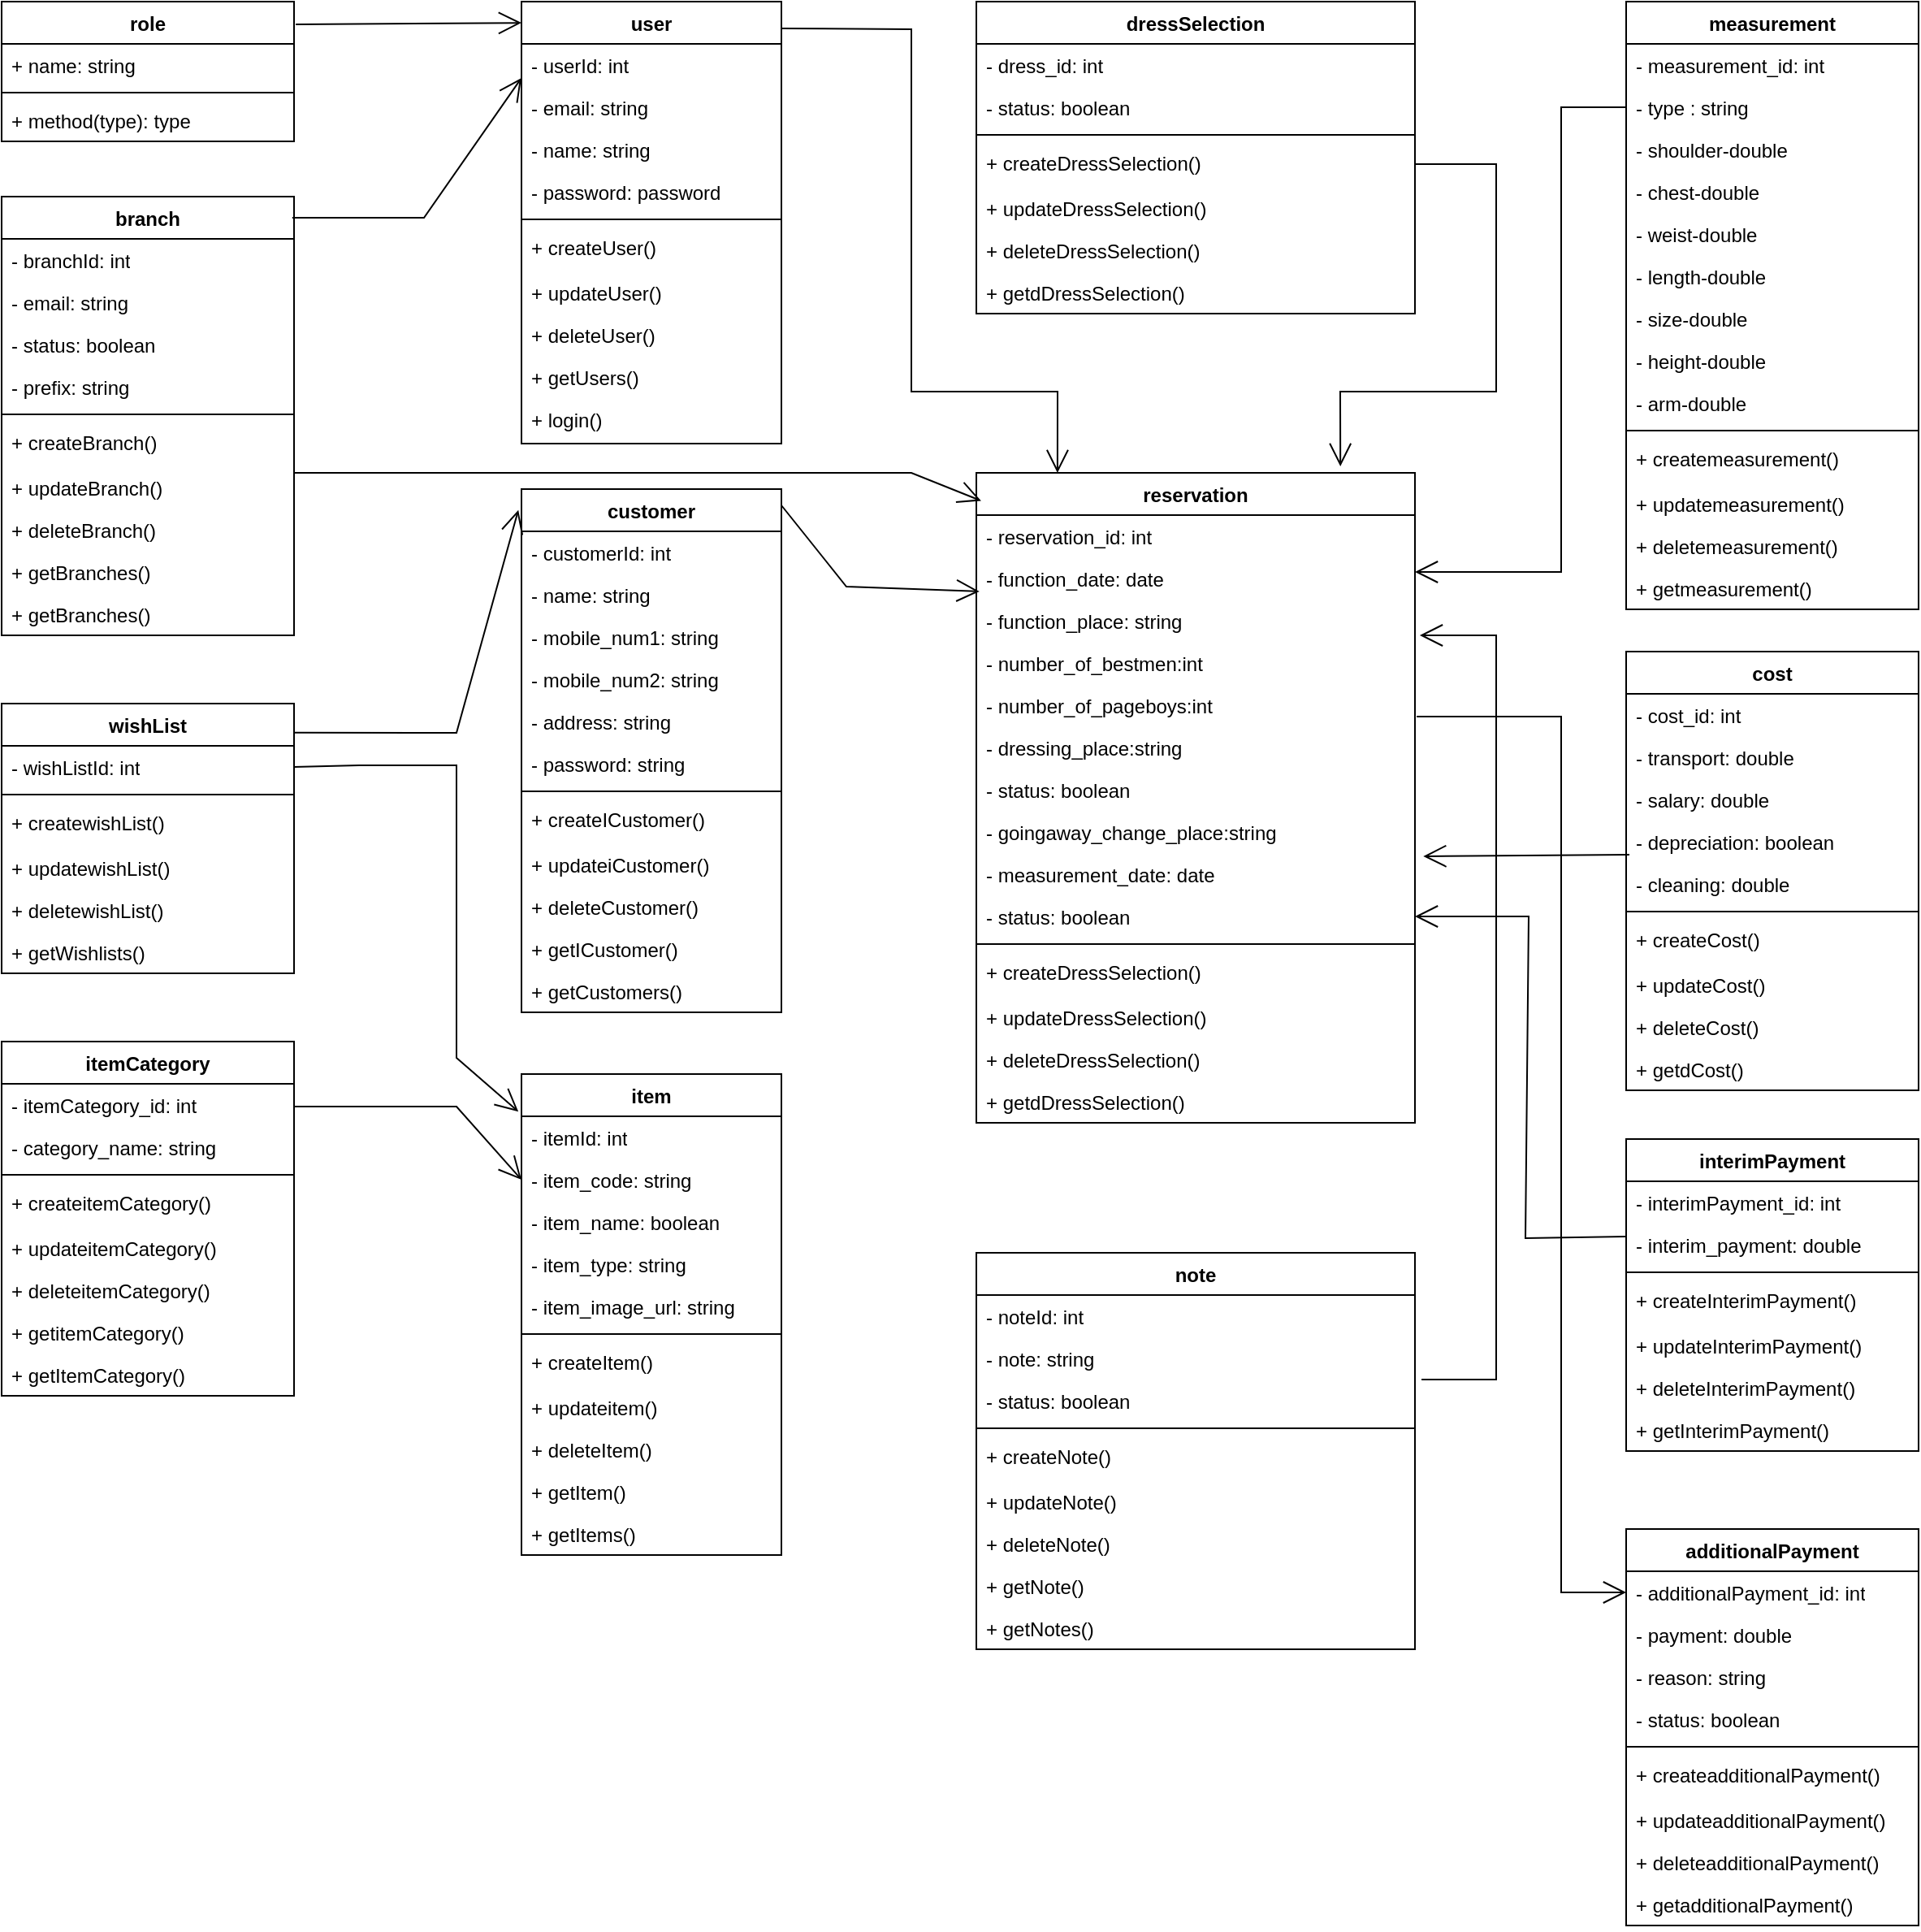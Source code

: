 <mxfile version="21.5.0" type="device">
  <diagram id="C5RBs43oDa-KdzZeNtuy" name="Page-1">
    <mxGraphModel dx="472" dy="820" grid="1" gridSize="10" guides="1" tooltips="1" connect="1" arrows="1" fold="1" page="1" pageScale="1" pageWidth="827" pageHeight="1169" math="0" shadow="0">
      <root>
        <mxCell id="WIyWlLk6GJQsqaUBKTNV-0" />
        <mxCell id="WIyWlLk6GJQsqaUBKTNV-1" parent="WIyWlLk6GJQsqaUBKTNV-0" />
        <mxCell id="QsSNJspytgetrYn3SfOf-1" value="role" style="swimlane;fontStyle=1;align=center;verticalAlign=top;childLayout=stackLayout;horizontal=1;startSize=26;horizontalStack=0;resizeParent=1;resizeParentMax=0;resizeLast=0;collapsible=1;marginBottom=0;whiteSpace=wrap;html=1;" parent="WIyWlLk6GJQsqaUBKTNV-1" vertex="1">
          <mxGeometry x="40" y="80" width="180" height="86" as="geometry" />
        </mxCell>
        <mxCell id="QsSNJspytgetrYn3SfOf-2" value="+ name: string" style="text;strokeColor=none;fillColor=none;align=left;verticalAlign=top;spacingLeft=4;spacingRight=4;overflow=hidden;rotatable=0;points=[[0,0.5],[1,0.5]];portConstraint=eastwest;whiteSpace=wrap;html=1;" parent="QsSNJspytgetrYn3SfOf-1" vertex="1">
          <mxGeometry y="26" width="180" height="26" as="geometry" />
        </mxCell>
        <mxCell id="QsSNJspytgetrYn3SfOf-3" value="" style="line;strokeWidth=1;fillColor=none;align=left;verticalAlign=middle;spacingTop=-1;spacingLeft=3;spacingRight=3;rotatable=0;labelPosition=right;points=[];portConstraint=eastwest;strokeColor=inherit;" parent="QsSNJspytgetrYn3SfOf-1" vertex="1">
          <mxGeometry y="52" width="180" height="8" as="geometry" />
        </mxCell>
        <mxCell id="QsSNJspytgetrYn3SfOf-4" value="+ method(type): type" style="text;strokeColor=none;fillColor=none;align=left;verticalAlign=top;spacingLeft=4;spacingRight=4;overflow=hidden;rotatable=0;points=[[0,0.5],[1,0.5]];portConstraint=eastwest;whiteSpace=wrap;html=1;" parent="QsSNJspytgetrYn3SfOf-1" vertex="1">
          <mxGeometry y="60" width="180" height="26" as="geometry" />
        </mxCell>
        <mxCell id="QsSNJspytgetrYn3SfOf-5" value="user" style="swimlane;fontStyle=1;align=center;verticalAlign=top;childLayout=stackLayout;horizontal=1;startSize=26;horizontalStack=0;resizeParent=1;resizeParentMax=0;resizeLast=0;collapsible=1;marginBottom=0;whiteSpace=wrap;html=1;" parent="WIyWlLk6GJQsqaUBKTNV-1" vertex="1">
          <mxGeometry x="360" y="80" width="160" height="272" as="geometry" />
        </mxCell>
        <mxCell id="QsSNJspytgetrYn3SfOf-9" value="- userId: int" style="text;strokeColor=none;fillColor=none;align=left;verticalAlign=top;spacingLeft=4;spacingRight=4;overflow=hidden;rotatable=0;points=[[0,0.5],[1,0.5]];portConstraint=eastwest;whiteSpace=wrap;html=1;" parent="QsSNJspytgetrYn3SfOf-5" vertex="1">
          <mxGeometry y="26" width="160" height="26" as="geometry" />
        </mxCell>
        <mxCell id="QsSNJspytgetrYn3SfOf-37" value="- email: string" style="text;strokeColor=none;fillColor=none;align=left;verticalAlign=top;spacingLeft=4;spacingRight=4;overflow=hidden;rotatable=0;points=[[0,0.5],[1,0.5]];portConstraint=eastwest;whiteSpace=wrap;html=1;" parent="QsSNJspytgetrYn3SfOf-5" vertex="1">
          <mxGeometry y="52" width="160" height="26" as="geometry" />
        </mxCell>
        <mxCell id="QsSNJspytgetrYn3SfOf-6" value="- name: string" style="text;strokeColor=none;fillColor=none;align=left;verticalAlign=top;spacingLeft=4;spacingRight=4;overflow=hidden;rotatable=0;points=[[0,0.5],[1,0.5]];portConstraint=eastwest;whiteSpace=wrap;html=1;" parent="QsSNJspytgetrYn3SfOf-5" vertex="1">
          <mxGeometry y="78" width="160" height="26" as="geometry" />
        </mxCell>
        <mxCell id="QsSNJspytgetrYn3SfOf-11" value="- password: password" style="text;strokeColor=none;fillColor=none;align=left;verticalAlign=top;spacingLeft=4;spacingRight=4;overflow=hidden;rotatable=0;points=[[0,0.5],[1,0.5]];portConstraint=eastwest;whiteSpace=wrap;html=1;" parent="QsSNJspytgetrYn3SfOf-5" vertex="1">
          <mxGeometry y="104" width="160" height="26" as="geometry" />
        </mxCell>
        <mxCell id="QsSNJspytgetrYn3SfOf-7" value="" style="line;strokeWidth=1;fillColor=none;align=left;verticalAlign=middle;spacingTop=-1;spacingLeft=3;spacingRight=3;rotatable=0;labelPosition=right;points=[];portConstraint=eastwest;strokeColor=inherit;" parent="QsSNJspytgetrYn3SfOf-5" vertex="1">
          <mxGeometry y="130" width="160" height="8" as="geometry" />
        </mxCell>
        <mxCell id="QsSNJspytgetrYn3SfOf-8" value="+ createUser()" style="text;strokeColor=none;fillColor=none;align=left;verticalAlign=top;spacingLeft=4;spacingRight=4;overflow=hidden;rotatable=0;points=[[0,0.5],[1,0.5]];portConstraint=eastwest;whiteSpace=wrap;html=1;" parent="QsSNJspytgetrYn3SfOf-5" vertex="1">
          <mxGeometry y="138" width="160" height="28" as="geometry" />
        </mxCell>
        <mxCell id="QsSNJspytgetrYn3SfOf-14" value="+ updateUser()" style="text;strokeColor=none;fillColor=none;align=left;verticalAlign=top;spacingLeft=4;spacingRight=4;overflow=hidden;rotatable=0;points=[[0,0.5],[1,0.5]];portConstraint=eastwest;whiteSpace=wrap;html=1;" parent="QsSNJspytgetrYn3SfOf-5" vertex="1">
          <mxGeometry y="166" width="160" height="26" as="geometry" />
        </mxCell>
        <mxCell id="QsSNJspytgetrYn3SfOf-13" value="+ deleteUser()" style="text;strokeColor=none;fillColor=none;align=left;verticalAlign=top;spacingLeft=4;spacingRight=4;overflow=hidden;rotatable=0;points=[[0,0.5],[1,0.5]];portConstraint=eastwest;whiteSpace=wrap;html=1;" parent="QsSNJspytgetrYn3SfOf-5" vertex="1">
          <mxGeometry y="192" width="160" height="26" as="geometry" />
        </mxCell>
        <mxCell id="QsSNJspytgetrYn3SfOf-25" value="+ getUsers()" style="text;strokeColor=none;fillColor=none;align=left;verticalAlign=top;spacingLeft=4;spacingRight=4;overflow=hidden;rotatable=0;points=[[0,0.5],[1,0.5]];portConstraint=eastwest;whiteSpace=wrap;html=1;" parent="QsSNJspytgetrYn3SfOf-5" vertex="1">
          <mxGeometry y="218" width="160" height="26" as="geometry" />
        </mxCell>
        <mxCell id="QsSNJspytgetrYn3SfOf-15" value="+ login()" style="text;strokeColor=none;fillColor=none;align=left;verticalAlign=top;spacingLeft=4;spacingRight=4;overflow=hidden;rotatable=0;points=[[0,0.5],[1,0.5]];portConstraint=eastwest;whiteSpace=wrap;html=1;" parent="QsSNJspytgetrYn3SfOf-5" vertex="1">
          <mxGeometry y="244" width="160" height="28" as="geometry" />
        </mxCell>
        <mxCell id="QsSNJspytgetrYn3SfOf-16" value="branch" style="swimlane;fontStyle=1;align=center;verticalAlign=top;childLayout=stackLayout;horizontal=1;startSize=26;horizontalStack=0;resizeParent=1;resizeParentMax=0;resizeLast=0;collapsible=1;marginBottom=0;whiteSpace=wrap;html=1;" parent="WIyWlLk6GJQsqaUBKTNV-1" vertex="1">
          <mxGeometry x="40" y="200" width="180" height="270" as="geometry" />
        </mxCell>
        <mxCell id="QsSNJspytgetrYn3SfOf-17" value="- branchId: int" style="text;strokeColor=none;fillColor=none;align=left;verticalAlign=top;spacingLeft=4;spacingRight=4;overflow=hidden;rotatable=0;points=[[0,0.5],[1,0.5]];portConstraint=eastwest;whiteSpace=wrap;html=1;" parent="QsSNJspytgetrYn3SfOf-16" vertex="1">
          <mxGeometry y="26" width="180" height="26" as="geometry" />
        </mxCell>
        <mxCell id="QsSNJspytgetrYn3SfOf-38" value="- email: string" style="text;strokeColor=none;fillColor=none;align=left;verticalAlign=top;spacingLeft=4;spacingRight=4;overflow=hidden;rotatable=0;points=[[0,0.5],[1,0.5]];portConstraint=eastwest;whiteSpace=wrap;html=1;" parent="QsSNJspytgetrYn3SfOf-16" vertex="1">
          <mxGeometry y="52" width="180" height="26" as="geometry" />
        </mxCell>
        <mxCell id="QsSNJspytgetrYn3SfOf-18" value="- status: boolean" style="text;strokeColor=none;fillColor=none;align=left;verticalAlign=top;spacingLeft=4;spacingRight=4;overflow=hidden;rotatable=0;points=[[0,0.5],[1,0.5]];portConstraint=eastwest;whiteSpace=wrap;html=1;" parent="QsSNJspytgetrYn3SfOf-16" vertex="1">
          <mxGeometry y="78" width="180" height="26" as="geometry" />
        </mxCell>
        <mxCell id="QsSNJspytgetrYn3SfOf-19" value="- prefix: string" style="text;strokeColor=none;fillColor=none;align=left;verticalAlign=top;spacingLeft=4;spacingRight=4;overflow=hidden;rotatable=0;points=[[0,0.5],[1,0.5]];portConstraint=eastwest;whiteSpace=wrap;html=1;" parent="QsSNJspytgetrYn3SfOf-16" vertex="1">
          <mxGeometry y="104" width="180" height="26" as="geometry" />
        </mxCell>
        <mxCell id="QsSNJspytgetrYn3SfOf-20" value="" style="line;strokeWidth=1;fillColor=none;align=left;verticalAlign=middle;spacingTop=-1;spacingLeft=3;spacingRight=3;rotatable=0;labelPosition=right;points=[];portConstraint=eastwest;strokeColor=inherit;" parent="QsSNJspytgetrYn3SfOf-16" vertex="1">
          <mxGeometry y="130" width="180" height="8" as="geometry" />
        </mxCell>
        <mxCell id="QsSNJspytgetrYn3SfOf-21" value="+ createBranch()" style="text;strokeColor=none;fillColor=none;align=left;verticalAlign=top;spacingLeft=4;spacingRight=4;overflow=hidden;rotatable=0;points=[[0,0.5],[1,0.5]];portConstraint=eastwest;whiteSpace=wrap;html=1;" parent="QsSNJspytgetrYn3SfOf-16" vertex="1">
          <mxGeometry y="138" width="180" height="28" as="geometry" />
        </mxCell>
        <mxCell id="QsSNJspytgetrYn3SfOf-22" value="+ updateBranch()" style="text;strokeColor=none;fillColor=none;align=left;verticalAlign=top;spacingLeft=4;spacingRight=4;overflow=hidden;rotatable=0;points=[[0,0.5],[1,0.5]];portConstraint=eastwest;whiteSpace=wrap;html=1;" parent="QsSNJspytgetrYn3SfOf-16" vertex="1">
          <mxGeometry y="166" width="180" height="26" as="geometry" />
        </mxCell>
        <mxCell id="QsSNJspytgetrYn3SfOf-23" value="+ deleteBranch()" style="text;strokeColor=none;fillColor=none;align=left;verticalAlign=top;spacingLeft=4;spacingRight=4;overflow=hidden;rotatable=0;points=[[0,0.5],[1,0.5]];portConstraint=eastwest;whiteSpace=wrap;html=1;" parent="QsSNJspytgetrYn3SfOf-16" vertex="1">
          <mxGeometry y="192" width="180" height="26" as="geometry" />
        </mxCell>
        <mxCell id="QsSNJspytgetrYn3SfOf-26" value="+ getBranches()" style="text;strokeColor=none;fillColor=none;align=left;verticalAlign=top;spacingLeft=4;spacingRight=4;overflow=hidden;rotatable=0;points=[[0,0.5],[1,0.5]];portConstraint=eastwest;whiteSpace=wrap;html=1;" parent="QsSNJspytgetrYn3SfOf-16" vertex="1">
          <mxGeometry y="218" width="180" height="26" as="geometry" />
        </mxCell>
        <mxCell id="QsSNJspytgetrYn3SfOf-24" value="+ getBranches()" style="text;strokeColor=none;fillColor=none;align=left;verticalAlign=top;spacingLeft=4;spacingRight=4;overflow=hidden;rotatable=0;points=[[0,0.5],[1,0.5]];portConstraint=eastwest;whiteSpace=wrap;html=1;" parent="QsSNJspytgetrYn3SfOf-16" vertex="1">
          <mxGeometry y="244" width="180" height="26" as="geometry" />
        </mxCell>
        <mxCell id="QsSNJspytgetrYn3SfOf-27" value="wishList" style="swimlane;fontStyle=1;align=center;verticalAlign=top;childLayout=stackLayout;horizontal=1;startSize=26;horizontalStack=0;resizeParent=1;resizeParentMax=0;resizeLast=0;collapsible=1;marginBottom=0;whiteSpace=wrap;html=1;" parent="WIyWlLk6GJQsqaUBKTNV-1" vertex="1">
          <mxGeometry x="40" y="512" width="180" height="166" as="geometry" />
        </mxCell>
        <mxCell id="QsSNJspytgetrYn3SfOf-28" value="- wishListId: int" style="text;strokeColor=none;fillColor=none;align=left;verticalAlign=top;spacingLeft=4;spacingRight=4;overflow=hidden;rotatable=0;points=[[0,0.5],[1,0.5]];portConstraint=eastwest;whiteSpace=wrap;html=1;" parent="QsSNJspytgetrYn3SfOf-27" vertex="1">
          <mxGeometry y="26" width="180" height="26" as="geometry" />
        </mxCell>
        <mxCell id="QsSNJspytgetrYn3SfOf-31" value="" style="line;strokeWidth=1;fillColor=none;align=left;verticalAlign=middle;spacingTop=-1;spacingLeft=3;spacingRight=3;rotatable=0;labelPosition=right;points=[];portConstraint=eastwest;strokeColor=inherit;" parent="QsSNJspytgetrYn3SfOf-27" vertex="1">
          <mxGeometry y="52" width="180" height="8" as="geometry" />
        </mxCell>
        <mxCell id="QsSNJspytgetrYn3SfOf-32" value="+ createwishList()" style="text;strokeColor=none;fillColor=none;align=left;verticalAlign=top;spacingLeft=4;spacingRight=4;overflow=hidden;rotatable=0;points=[[0,0.5],[1,0.5]];portConstraint=eastwest;whiteSpace=wrap;html=1;" parent="QsSNJspytgetrYn3SfOf-27" vertex="1">
          <mxGeometry y="60" width="180" height="28" as="geometry" />
        </mxCell>
        <mxCell id="QsSNJspytgetrYn3SfOf-33" value="+ updatewishList()" style="text;strokeColor=none;fillColor=none;align=left;verticalAlign=top;spacingLeft=4;spacingRight=4;overflow=hidden;rotatable=0;points=[[0,0.5],[1,0.5]];portConstraint=eastwest;whiteSpace=wrap;html=1;" parent="QsSNJspytgetrYn3SfOf-27" vertex="1">
          <mxGeometry y="88" width="180" height="26" as="geometry" />
        </mxCell>
        <mxCell id="QsSNJspytgetrYn3SfOf-34" value="+ deletewishList()" style="text;strokeColor=none;fillColor=none;align=left;verticalAlign=top;spacingLeft=4;spacingRight=4;overflow=hidden;rotatable=0;points=[[0,0.5],[1,0.5]];portConstraint=eastwest;whiteSpace=wrap;html=1;" parent="QsSNJspytgetrYn3SfOf-27" vertex="1">
          <mxGeometry y="114" width="180" height="26" as="geometry" />
        </mxCell>
        <mxCell id="QsSNJspytgetrYn3SfOf-35" value="+ getWishlists()" style="text;strokeColor=none;fillColor=none;align=left;verticalAlign=top;spacingLeft=4;spacingRight=4;overflow=hidden;rotatable=0;points=[[0,0.5],[1,0.5]];portConstraint=eastwest;whiteSpace=wrap;html=1;" parent="QsSNJspytgetrYn3SfOf-27" vertex="1">
          <mxGeometry y="140" width="180" height="26" as="geometry" />
        </mxCell>
        <mxCell id="QsSNJspytgetrYn3SfOf-41" value="item" style="swimlane;fontStyle=1;align=center;verticalAlign=top;childLayout=stackLayout;horizontal=1;startSize=26;horizontalStack=0;resizeParent=1;resizeParentMax=0;resizeLast=0;collapsible=1;marginBottom=0;whiteSpace=wrap;html=1;" parent="WIyWlLk6GJQsqaUBKTNV-1" vertex="1">
          <mxGeometry x="360" y="740" width="160" height="296" as="geometry" />
        </mxCell>
        <mxCell id="QsSNJspytgetrYn3SfOf-42" value="- itemId: int" style="text;strokeColor=none;fillColor=none;align=left;verticalAlign=top;spacingLeft=4;spacingRight=4;overflow=hidden;rotatable=0;points=[[0,0.5],[1,0.5]];portConstraint=eastwest;whiteSpace=wrap;html=1;" parent="QsSNJspytgetrYn3SfOf-41" vertex="1">
          <mxGeometry y="26" width="160" height="26" as="geometry" />
        </mxCell>
        <mxCell id="QsSNJspytgetrYn3SfOf-43" value="- item_code: string" style="text;strokeColor=none;fillColor=none;align=left;verticalAlign=top;spacingLeft=4;spacingRight=4;overflow=hidden;rotatable=0;points=[[0,0.5],[1,0.5]];portConstraint=eastwest;whiteSpace=wrap;html=1;" parent="QsSNJspytgetrYn3SfOf-41" vertex="1">
          <mxGeometry y="52" width="160" height="26" as="geometry" />
        </mxCell>
        <mxCell id="QsSNJspytgetrYn3SfOf-44" value="- item_name: boolean" style="text;strokeColor=none;fillColor=none;align=left;verticalAlign=top;spacingLeft=4;spacingRight=4;overflow=hidden;rotatable=0;points=[[0,0.5],[1,0.5]];portConstraint=eastwest;whiteSpace=wrap;html=1;" parent="QsSNJspytgetrYn3SfOf-41" vertex="1">
          <mxGeometry y="78" width="160" height="26" as="geometry" />
        </mxCell>
        <mxCell id="QsSNJspytgetrYn3SfOf-45" value="- item_type: string" style="text;strokeColor=none;fillColor=none;align=left;verticalAlign=top;spacingLeft=4;spacingRight=4;overflow=hidden;rotatable=0;points=[[0,0.5],[1,0.5]];portConstraint=eastwest;whiteSpace=wrap;html=1;" parent="QsSNJspytgetrYn3SfOf-41" vertex="1">
          <mxGeometry y="104" width="160" height="26" as="geometry" />
        </mxCell>
        <mxCell id="QsSNJspytgetrYn3SfOf-52" value="- item_image_url: string" style="text;strokeColor=none;fillColor=none;align=left;verticalAlign=top;spacingLeft=4;spacingRight=4;overflow=hidden;rotatable=0;points=[[0,0.5],[1,0.5]];portConstraint=eastwest;whiteSpace=wrap;html=1;" parent="QsSNJspytgetrYn3SfOf-41" vertex="1">
          <mxGeometry y="130" width="160" height="26" as="geometry" />
        </mxCell>
        <mxCell id="QsSNJspytgetrYn3SfOf-46" value="" style="line;strokeWidth=1;fillColor=none;align=left;verticalAlign=middle;spacingTop=-1;spacingLeft=3;spacingRight=3;rotatable=0;labelPosition=right;points=[];portConstraint=eastwest;strokeColor=inherit;" parent="QsSNJspytgetrYn3SfOf-41" vertex="1">
          <mxGeometry y="156" width="160" height="8" as="geometry" />
        </mxCell>
        <mxCell id="QsSNJspytgetrYn3SfOf-47" value="+ createItem()" style="text;strokeColor=none;fillColor=none;align=left;verticalAlign=top;spacingLeft=4;spacingRight=4;overflow=hidden;rotatable=0;points=[[0,0.5],[1,0.5]];portConstraint=eastwest;whiteSpace=wrap;html=1;" parent="QsSNJspytgetrYn3SfOf-41" vertex="1">
          <mxGeometry y="164" width="160" height="28" as="geometry" />
        </mxCell>
        <mxCell id="QsSNJspytgetrYn3SfOf-48" value="+ updateitem()" style="text;strokeColor=none;fillColor=none;align=left;verticalAlign=top;spacingLeft=4;spacingRight=4;overflow=hidden;rotatable=0;points=[[0,0.5],[1,0.5]];portConstraint=eastwest;whiteSpace=wrap;html=1;" parent="QsSNJspytgetrYn3SfOf-41" vertex="1">
          <mxGeometry y="192" width="160" height="26" as="geometry" />
        </mxCell>
        <mxCell id="QsSNJspytgetrYn3SfOf-49" value="+ deleteItem()" style="text;strokeColor=none;fillColor=none;align=left;verticalAlign=top;spacingLeft=4;spacingRight=4;overflow=hidden;rotatable=0;points=[[0,0.5],[1,0.5]];portConstraint=eastwest;whiteSpace=wrap;html=1;" parent="QsSNJspytgetrYn3SfOf-41" vertex="1">
          <mxGeometry y="218" width="160" height="26" as="geometry" />
        </mxCell>
        <mxCell id="QsSNJspytgetrYn3SfOf-50" value="+ getItem()" style="text;strokeColor=none;fillColor=none;align=left;verticalAlign=top;spacingLeft=4;spacingRight=4;overflow=hidden;rotatable=0;points=[[0,0.5],[1,0.5]];portConstraint=eastwest;whiteSpace=wrap;html=1;" parent="QsSNJspytgetrYn3SfOf-41" vertex="1">
          <mxGeometry y="244" width="160" height="26" as="geometry" />
        </mxCell>
        <mxCell id="QsSNJspytgetrYn3SfOf-51" value="+ getItems()" style="text;strokeColor=none;fillColor=none;align=left;verticalAlign=top;spacingLeft=4;spacingRight=4;overflow=hidden;rotatable=0;points=[[0,0.5],[1,0.5]];portConstraint=eastwest;whiteSpace=wrap;html=1;" parent="QsSNJspytgetrYn3SfOf-41" vertex="1">
          <mxGeometry y="270" width="160" height="26" as="geometry" />
        </mxCell>
        <mxCell id="QsSNJspytgetrYn3SfOf-53" value="customer" style="swimlane;fontStyle=1;align=center;verticalAlign=top;childLayout=stackLayout;horizontal=1;startSize=26;horizontalStack=0;resizeParent=1;resizeParentMax=0;resizeLast=0;collapsible=1;marginBottom=0;whiteSpace=wrap;html=1;" parent="WIyWlLk6GJQsqaUBKTNV-1" vertex="1">
          <mxGeometry x="360" y="380" width="160" height="322" as="geometry" />
        </mxCell>
        <mxCell id="QsSNJspytgetrYn3SfOf-54" value="- customerId: int" style="text;strokeColor=none;fillColor=none;align=left;verticalAlign=top;spacingLeft=4;spacingRight=4;overflow=hidden;rotatable=0;points=[[0,0.5],[1,0.5]];portConstraint=eastwest;whiteSpace=wrap;html=1;" parent="QsSNJspytgetrYn3SfOf-53" vertex="1">
          <mxGeometry y="26" width="160" height="26" as="geometry" />
        </mxCell>
        <mxCell id="QsSNJspytgetrYn3SfOf-55" value="- name: string" style="text;strokeColor=none;fillColor=none;align=left;verticalAlign=top;spacingLeft=4;spacingRight=4;overflow=hidden;rotatable=0;points=[[0,0.5],[1,0.5]];portConstraint=eastwest;whiteSpace=wrap;html=1;" parent="QsSNJspytgetrYn3SfOf-53" vertex="1">
          <mxGeometry y="52" width="160" height="26" as="geometry" />
        </mxCell>
        <mxCell id="QsSNJspytgetrYn3SfOf-56" value="- mobile_num1: string" style="text;strokeColor=none;fillColor=none;align=left;verticalAlign=top;spacingLeft=4;spacingRight=4;overflow=hidden;rotatable=0;points=[[0,0.5],[1,0.5]];portConstraint=eastwest;whiteSpace=wrap;html=1;" parent="QsSNJspytgetrYn3SfOf-53" vertex="1">
          <mxGeometry y="78" width="160" height="26" as="geometry" />
        </mxCell>
        <mxCell id="QsSNJspytgetrYn3SfOf-57" value="- mobile_num2: string" style="text;strokeColor=none;fillColor=none;align=left;verticalAlign=top;spacingLeft=4;spacingRight=4;overflow=hidden;rotatable=0;points=[[0,0.5],[1,0.5]];portConstraint=eastwest;whiteSpace=wrap;html=1;" parent="QsSNJspytgetrYn3SfOf-53" vertex="1">
          <mxGeometry y="104" width="160" height="26" as="geometry" />
        </mxCell>
        <mxCell id="QsSNJspytgetrYn3SfOf-58" value="- address: string" style="text;strokeColor=none;fillColor=none;align=left;verticalAlign=top;spacingLeft=4;spacingRight=4;overflow=hidden;rotatable=0;points=[[0,0.5],[1,0.5]];portConstraint=eastwest;whiteSpace=wrap;html=1;" parent="QsSNJspytgetrYn3SfOf-53" vertex="1">
          <mxGeometry y="130" width="160" height="26" as="geometry" />
        </mxCell>
        <mxCell id="QsSNJspytgetrYn3SfOf-65" value="- password: string" style="text;strokeColor=none;fillColor=none;align=left;verticalAlign=top;spacingLeft=4;spacingRight=4;overflow=hidden;rotatable=0;points=[[0,0.5],[1,0.5]];portConstraint=eastwest;whiteSpace=wrap;html=1;" parent="QsSNJspytgetrYn3SfOf-53" vertex="1">
          <mxGeometry y="156" width="160" height="26" as="geometry" />
        </mxCell>
        <mxCell id="QsSNJspytgetrYn3SfOf-59" value="" style="line;strokeWidth=1;fillColor=none;align=left;verticalAlign=middle;spacingTop=-1;spacingLeft=3;spacingRight=3;rotatable=0;labelPosition=right;points=[];portConstraint=eastwest;strokeColor=inherit;" parent="QsSNJspytgetrYn3SfOf-53" vertex="1">
          <mxGeometry y="182" width="160" height="8" as="geometry" />
        </mxCell>
        <mxCell id="QsSNJspytgetrYn3SfOf-60" value="+ createICustomer()" style="text;strokeColor=none;fillColor=none;align=left;verticalAlign=top;spacingLeft=4;spacingRight=4;overflow=hidden;rotatable=0;points=[[0,0.5],[1,0.5]];portConstraint=eastwest;whiteSpace=wrap;html=1;" parent="QsSNJspytgetrYn3SfOf-53" vertex="1">
          <mxGeometry y="190" width="160" height="28" as="geometry" />
        </mxCell>
        <mxCell id="QsSNJspytgetrYn3SfOf-61" value="+ updateiCustomer()" style="text;strokeColor=none;fillColor=none;align=left;verticalAlign=top;spacingLeft=4;spacingRight=4;overflow=hidden;rotatable=0;points=[[0,0.5],[1,0.5]];portConstraint=eastwest;whiteSpace=wrap;html=1;" parent="QsSNJspytgetrYn3SfOf-53" vertex="1">
          <mxGeometry y="218" width="160" height="26" as="geometry" />
        </mxCell>
        <mxCell id="QsSNJspytgetrYn3SfOf-62" value="+ deleteCustomer()" style="text;strokeColor=none;fillColor=none;align=left;verticalAlign=top;spacingLeft=4;spacingRight=4;overflow=hidden;rotatable=0;points=[[0,0.5],[1,0.5]];portConstraint=eastwest;whiteSpace=wrap;html=1;" parent="QsSNJspytgetrYn3SfOf-53" vertex="1">
          <mxGeometry y="244" width="160" height="26" as="geometry" />
        </mxCell>
        <mxCell id="QsSNJspytgetrYn3SfOf-63" value="+ getICustomer()" style="text;strokeColor=none;fillColor=none;align=left;verticalAlign=top;spacingLeft=4;spacingRight=4;overflow=hidden;rotatable=0;points=[[0,0.5],[1,0.5]];portConstraint=eastwest;whiteSpace=wrap;html=1;" parent="QsSNJspytgetrYn3SfOf-53" vertex="1">
          <mxGeometry y="270" width="160" height="26" as="geometry" />
        </mxCell>
        <mxCell id="QsSNJspytgetrYn3SfOf-64" value="+ getCustomers()" style="text;strokeColor=none;fillColor=none;align=left;verticalAlign=top;spacingLeft=4;spacingRight=4;overflow=hidden;rotatable=0;points=[[0,0.5],[1,0.5]];portConstraint=eastwest;whiteSpace=wrap;html=1;" parent="QsSNJspytgetrYn3SfOf-53" vertex="1">
          <mxGeometry y="296" width="160" height="26" as="geometry" />
        </mxCell>
        <mxCell id="QsSNJspytgetrYn3SfOf-66" value="note" style="swimlane;fontStyle=1;align=center;verticalAlign=top;childLayout=stackLayout;horizontal=1;startSize=26;horizontalStack=0;resizeParent=1;resizeParentMax=0;resizeLast=0;collapsible=1;marginBottom=0;whiteSpace=wrap;html=1;" parent="WIyWlLk6GJQsqaUBKTNV-1" vertex="1">
          <mxGeometry x="640" y="850" width="270" height="244" as="geometry" />
        </mxCell>
        <mxCell id="QsSNJspytgetrYn3SfOf-67" value="- noteId: int" style="text;strokeColor=none;fillColor=none;align=left;verticalAlign=top;spacingLeft=4;spacingRight=4;overflow=hidden;rotatable=0;points=[[0,0.5],[1,0.5]];portConstraint=eastwest;whiteSpace=wrap;html=1;" parent="QsSNJspytgetrYn3SfOf-66" vertex="1">
          <mxGeometry y="26" width="270" height="26" as="geometry" />
        </mxCell>
        <mxCell id="QsSNJspytgetrYn3SfOf-68" value="- note: string" style="text;strokeColor=none;fillColor=none;align=left;verticalAlign=top;spacingLeft=4;spacingRight=4;overflow=hidden;rotatable=0;points=[[0,0.5],[1,0.5]];portConstraint=eastwest;whiteSpace=wrap;html=1;" parent="QsSNJspytgetrYn3SfOf-66" vertex="1">
          <mxGeometry y="52" width="270" height="26" as="geometry" />
        </mxCell>
        <mxCell id="QsSNJspytgetrYn3SfOf-69" value="- status: boolean" style="text;strokeColor=none;fillColor=none;align=left;verticalAlign=top;spacingLeft=4;spacingRight=4;overflow=hidden;rotatable=0;points=[[0,0.5],[1,0.5]];portConstraint=eastwest;whiteSpace=wrap;html=1;" parent="QsSNJspytgetrYn3SfOf-66" vertex="1">
          <mxGeometry y="78" width="270" height="26" as="geometry" />
        </mxCell>
        <mxCell id="QsSNJspytgetrYn3SfOf-72" value="" style="line;strokeWidth=1;fillColor=none;align=left;verticalAlign=middle;spacingTop=-1;spacingLeft=3;spacingRight=3;rotatable=0;labelPosition=right;points=[];portConstraint=eastwest;strokeColor=inherit;" parent="QsSNJspytgetrYn3SfOf-66" vertex="1">
          <mxGeometry y="104" width="270" height="8" as="geometry" />
        </mxCell>
        <mxCell id="QsSNJspytgetrYn3SfOf-73" value="+ createNote()" style="text;strokeColor=none;fillColor=none;align=left;verticalAlign=top;spacingLeft=4;spacingRight=4;overflow=hidden;rotatable=0;points=[[0,0.5],[1,0.5]];portConstraint=eastwest;whiteSpace=wrap;html=1;" parent="QsSNJspytgetrYn3SfOf-66" vertex="1">
          <mxGeometry y="112" width="270" height="28" as="geometry" />
        </mxCell>
        <mxCell id="QsSNJspytgetrYn3SfOf-74" value="+ updateNote()" style="text;strokeColor=none;fillColor=none;align=left;verticalAlign=top;spacingLeft=4;spacingRight=4;overflow=hidden;rotatable=0;points=[[0,0.5],[1,0.5]];portConstraint=eastwest;whiteSpace=wrap;html=1;" parent="QsSNJspytgetrYn3SfOf-66" vertex="1">
          <mxGeometry y="140" width="270" height="26" as="geometry" />
        </mxCell>
        <mxCell id="QsSNJspytgetrYn3SfOf-75" value="+ deleteNote()" style="text;strokeColor=none;fillColor=none;align=left;verticalAlign=top;spacingLeft=4;spacingRight=4;overflow=hidden;rotatable=0;points=[[0,0.5],[1,0.5]];portConstraint=eastwest;whiteSpace=wrap;html=1;" parent="QsSNJspytgetrYn3SfOf-66" vertex="1">
          <mxGeometry y="166" width="270" height="26" as="geometry" />
        </mxCell>
        <mxCell id="QsSNJspytgetrYn3SfOf-76" value="+ getNote()" style="text;strokeColor=none;fillColor=none;align=left;verticalAlign=top;spacingLeft=4;spacingRight=4;overflow=hidden;rotatable=0;points=[[0,0.5],[1,0.5]];portConstraint=eastwest;whiteSpace=wrap;html=1;" parent="QsSNJspytgetrYn3SfOf-66" vertex="1">
          <mxGeometry y="192" width="270" height="26" as="geometry" />
        </mxCell>
        <mxCell id="QsSNJspytgetrYn3SfOf-77" value="+ getNotes()" style="text;strokeColor=none;fillColor=none;align=left;verticalAlign=top;spacingLeft=4;spacingRight=4;overflow=hidden;rotatable=0;points=[[0,0.5],[1,0.5]];portConstraint=eastwest;whiteSpace=wrap;html=1;" parent="QsSNJspytgetrYn3SfOf-66" vertex="1">
          <mxGeometry y="218" width="270" height="26" as="geometry" />
        </mxCell>
        <mxCell id="QsSNJspytgetrYn3SfOf-78" value="dressSelection" style="swimlane;fontStyle=1;align=center;verticalAlign=top;childLayout=stackLayout;horizontal=1;startSize=26;horizontalStack=0;resizeParent=1;resizeParentMax=0;resizeLast=0;collapsible=1;marginBottom=0;whiteSpace=wrap;html=1;" parent="WIyWlLk6GJQsqaUBKTNV-1" vertex="1">
          <mxGeometry x="640" y="80" width="270" height="192" as="geometry" />
        </mxCell>
        <mxCell id="QsSNJspytgetrYn3SfOf-79" value="- dress_id: int" style="text;strokeColor=none;fillColor=none;align=left;verticalAlign=top;spacingLeft=4;spacingRight=4;overflow=hidden;rotatable=0;points=[[0,0.5],[1,0.5]];portConstraint=eastwest;whiteSpace=wrap;html=1;" parent="QsSNJspytgetrYn3SfOf-78" vertex="1">
          <mxGeometry y="26" width="270" height="26" as="geometry" />
        </mxCell>
        <mxCell id="QsSNJspytgetrYn3SfOf-80" value="- status: boolean" style="text;strokeColor=none;fillColor=none;align=left;verticalAlign=top;spacingLeft=4;spacingRight=4;overflow=hidden;rotatable=0;points=[[0,0.5],[1,0.5]];portConstraint=eastwest;whiteSpace=wrap;html=1;" parent="QsSNJspytgetrYn3SfOf-78" vertex="1">
          <mxGeometry y="52" width="270" height="26" as="geometry" />
        </mxCell>
        <mxCell id="QsSNJspytgetrYn3SfOf-83" value="" style="line;strokeWidth=1;fillColor=none;align=left;verticalAlign=middle;spacingTop=-1;spacingLeft=3;spacingRight=3;rotatable=0;labelPosition=right;points=[];portConstraint=eastwest;strokeColor=inherit;" parent="QsSNJspytgetrYn3SfOf-78" vertex="1">
          <mxGeometry y="78" width="270" height="8" as="geometry" />
        </mxCell>
        <mxCell id="QsSNJspytgetrYn3SfOf-84" value="+ createDressSelection()" style="text;strokeColor=none;fillColor=none;align=left;verticalAlign=top;spacingLeft=4;spacingRight=4;overflow=hidden;rotatable=0;points=[[0,0.5],[1,0.5]];portConstraint=eastwest;whiteSpace=wrap;html=1;" parent="QsSNJspytgetrYn3SfOf-78" vertex="1">
          <mxGeometry y="86" width="270" height="28" as="geometry" />
        </mxCell>
        <mxCell id="QsSNJspytgetrYn3SfOf-85" value="+ updateDressSelection()" style="text;strokeColor=none;fillColor=none;align=left;verticalAlign=top;spacingLeft=4;spacingRight=4;overflow=hidden;rotatable=0;points=[[0,0.5],[1,0.5]];portConstraint=eastwest;whiteSpace=wrap;html=1;" parent="QsSNJspytgetrYn3SfOf-78" vertex="1">
          <mxGeometry y="114" width="270" height="26" as="geometry" />
        </mxCell>
        <mxCell id="QsSNJspytgetrYn3SfOf-86" value="+ deleteDressSelection()" style="text;strokeColor=none;fillColor=none;align=left;verticalAlign=top;spacingLeft=4;spacingRight=4;overflow=hidden;rotatable=0;points=[[0,0.5],[1,0.5]];portConstraint=eastwest;whiteSpace=wrap;html=1;" parent="QsSNJspytgetrYn3SfOf-78" vertex="1">
          <mxGeometry y="140" width="270" height="26" as="geometry" />
        </mxCell>
        <mxCell id="QsSNJspytgetrYn3SfOf-87" value="+ getdDressSelection()" style="text;strokeColor=none;fillColor=none;align=left;verticalAlign=top;spacingLeft=4;spacingRight=4;overflow=hidden;rotatable=0;points=[[0,0.5],[1,0.5]];portConstraint=eastwest;whiteSpace=wrap;html=1;" parent="QsSNJspytgetrYn3SfOf-78" vertex="1">
          <mxGeometry y="166" width="270" height="26" as="geometry" />
        </mxCell>
        <mxCell id="QsSNJspytgetrYn3SfOf-89" value="reservation" style="swimlane;fontStyle=1;align=center;verticalAlign=top;childLayout=stackLayout;horizontal=1;startSize=26;horizontalStack=0;resizeParent=1;resizeParentMax=0;resizeLast=0;collapsible=1;marginBottom=0;whiteSpace=wrap;html=1;" parent="WIyWlLk6GJQsqaUBKTNV-1" vertex="1">
          <mxGeometry x="640" y="370" width="270" height="400" as="geometry" />
        </mxCell>
        <mxCell id="QsSNJspytgetrYn3SfOf-90" value="- reservation_id: int" style="text;strokeColor=none;fillColor=none;align=left;verticalAlign=top;spacingLeft=4;spacingRight=4;overflow=hidden;rotatable=0;points=[[0,0.5],[1,0.5]];portConstraint=eastwest;whiteSpace=wrap;html=1;" parent="QsSNJspytgetrYn3SfOf-89" vertex="1">
          <mxGeometry y="26" width="270" height="26" as="geometry" />
        </mxCell>
        <mxCell id="QsSNJspytgetrYn3SfOf-91" value="- function_date: date" style="text;strokeColor=none;fillColor=none;align=left;verticalAlign=top;spacingLeft=4;spacingRight=4;overflow=hidden;rotatable=0;points=[[0,0.5],[1,0.5]];portConstraint=eastwest;whiteSpace=wrap;html=1;" parent="QsSNJspytgetrYn3SfOf-89" vertex="1">
          <mxGeometry y="52" width="270" height="26" as="geometry" />
        </mxCell>
        <mxCell id="QsSNJspytgetrYn3SfOf-97" value="- function_place: string" style="text;strokeColor=none;fillColor=none;align=left;verticalAlign=top;spacingLeft=4;spacingRight=4;overflow=hidden;rotatable=0;points=[[0,0.5],[1,0.5]];portConstraint=eastwest;whiteSpace=wrap;html=1;" parent="QsSNJspytgetrYn3SfOf-89" vertex="1">
          <mxGeometry y="78" width="270" height="26" as="geometry" />
        </mxCell>
        <mxCell id="QsSNJspytgetrYn3SfOf-98" value="- number_of_bestmen:int&amp;nbsp;" style="text;strokeColor=none;fillColor=none;align=left;verticalAlign=top;spacingLeft=4;spacingRight=4;overflow=hidden;rotatable=0;points=[[0,0.5],[1,0.5]];portConstraint=eastwest;whiteSpace=wrap;html=1;" parent="QsSNJspytgetrYn3SfOf-89" vertex="1">
          <mxGeometry y="104" width="270" height="26" as="geometry" />
        </mxCell>
        <mxCell id="QsSNJspytgetrYn3SfOf-100" value="- number_of_pageboys:int&amp;nbsp;" style="text;strokeColor=none;fillColor=none;align=left;verticalAlign=top;spacingLeft=4;spacingRight=4;overflow=hidden;rotatable=0;points=[[0,0.5],[1,0.5]];portConstraint=eastwest;whiteSpace=wrap;html=1;" parent="QsSNJspytgetrYn3SfOf-89" vertex="1">
          <mxGeometry y="130" width="270" height="26" as="geometry" />
        </mxCell>
        <mxCell id="QsSNJspytgetrYn3SfOf-101" value="- dressing_place:string&amp;nbsp;" style="text;strokeColor=none;fillColor=none;align=left;verticalAlign=top;spacingLeft=4;spacingRight=4;overflow=hidden;rotatable=0;points=[[0,0.5],[1,0.5]];portConstraint=eastwest;whiteSpace=wrap;html=1;" parent="QsSNJspytgetrYn3SfOf-89" vertex="1">
          <mxGeometry y="156" width="270" height="26" as="geometry" />
        </mxCell>
        <mxCell id="QsSNJspytgetrYn3SfOf-102" value="- status: boolean" style="text;strokeColor=none;fillColor=none;align=left;verticalAlign=top;spacingLeft=4;spacingRight=4;overflow=hidden;rotatable=0;points=[[0,0.5],[1,0.5]];portConstraint=eastwest;whiteSpace=wrap;html=1;" parent="QsSNJspytgetrYn3SfOf-89" vertex="1">
          <mxGeometry y="182" width="270" height="26" as="geometry" />
        </mxCell>
        <mxCell id="QsSNJspytgetrYn3SfOf-103" value="- goingaway_change_place:string&amp;nbsp;" style="text;strokeColor=none;fillColor=none;align=left;verticalAlign=top;spacingLeft=4;spacingRight=4;overflow=hidden;rotatable=0;points=[[0,0.5],[1,0.5]];portConstraint=eastwest;whiteSpace=wrap;html=1;" parent="QsSNJspytgetrYn3SfOf-89" vertex="1">
          <mxGeometry y="208" width="270" height="26" as="geometry" />
        </mxCell>
        <mxCell id="QsSNJspytgetrYn3SfOf-104" value="- measurement_date: date" style="text;strokeColor=none;fillColor=none;align=left;verticalAlign=top;spacingLeft=4;spacingRight=4;overflow=hidden;rotatable=0;points=[[0,0.5],[1,0.5]];portConstraint=eastwest;whiteSpace=wrap;html=1;" parent="QsSNJspytgetrYn3SfOf-89" vertex="1">
          <mxGeometry y="234" width="270" height="26" as="geometry" />
        </mxCell>
        <mxCell id="QsSNJspytgetrYn3SfOf-105" value="- status: boolean" style="text;strokeColor=none;fillColor=none;align=left;verticalAlign=top;spacingLeft=4;spacingRight=4;overflow=hidden;rotatable=0;points=[[0,0.5],[1,0.5]];portConstraint=eastwest;whiteSpace=wrap;html=1;" parent="QsSNJspytgetrYn3SfOf-89" vertex="1">
          <mxGeometry y="260" width="270" height="26" as="geometry" />
        </mxCell>
        <mxCell id="QsSNJspytgetrYn3SfOf-92" value="" style="line;strokeWidth=1;fillColor=none;align=left;verticalAlign=middle;spacingTop=-1;spacingLeft=3;spacingRight=3;rotatable=0;labelPosition=right;points=[];portConstraint=eastwest;strokeColor=inherit;" parent="QsSNJspytgetrYn3SfOf-89" vertex="1">
          <mxGeometry y="286" width="270" height="8" as="geometry" />
        </mxCell>
        <mxCell id="QsSNJspytgetrYn3SfOf-93" value="+ createDressSelection()" style="text;strokeColor=none;fillColor=none;align=left;verticalAlign=top;spacingLeft=4;spacingRight=4;overflow=hidden;rotatable=0;points=[[0,0.5],[1,0.5]];portConstraint=eastwest;whiteSpace=wrap;html=1;" parent="QsSNJspytgetrYn3SfOf-89" vertex="1">
          <mxGeometry y="294" width="270" height="28" as="geometry" />
        </mxCell>
        <mxCell id="QsSNJspytgetrYn3SfOf-94" value="+ updateDressSelection()" style="text;strokeColor=none;fillColor=none;align=left;verticalAlign=top;spacingLeft=4;spacingRight=4;overflow=hidden;rotatable=0;points=[[0,0.5],[1,0.5]];portConstraint=eastwest;whiteSpace=wrap;html=1;" parent="QsSNJspytgetrYn3SfOf-89" vertex="1">
          <mxGeometry y="322" width="270" height="26" as="geometry" />
        </mxCell>
        <mxCell id="QsSNJspytgetrYn3SfOf-95" value="+ deleteDressSelection()" style="text;strokeColor=none;fillColor=none;align=left;verticalAlign=top;spacingLeft=4;spacingRight=4;overflow=hidden;rotatable=0;points=[[0,0.5],[1,0.5]];portConstraint=eastwest;whiteSpace=wrap;html=1;" parent="QsSNJspytgetrYn3SfOf-89" vertex="1">
          <mxGeometry y="348" width="270" height="26" as="geometry" />
        </mxCell>
        <mxCell id="QsSNJspytgetrYn3SfOf-96" value="+ getdDressSelection()" style="text;strokeColor=none;fillColor=none;align=left;verticalAlign=top;spacingLeft=4;spacingRight=4;overflow=hidden;rotatable=0;points=[[0,0.5],[1,0.5]];portConstraint=eastwest;whiteSpace=wrap;html=1;" parent="QsSNJspytgetrYn3SfOf-89" vertex="1">
          <mxGeometry y="374" width="270" height="26" as="geometry" />
        </mxCell>
        <mxCell id="6hjw9s-Af62eJiDp_Xg_-0" value="measurement" style="swimlane;fontStyle=1;align=center;verticalAlign=top;childLayout=stackLayout;horizontal=1;startSize=26;horizontalStack=0;resizeParent=1;resizeParentMax=0;resizeLast=0;collapsible=1;marginBottom=0;whiteSpace=wrap;html=1;" parent="WIyWlLk6GJQsqaUBKTNV-1" vertex="1">
          <mxGeometry x="1040" y="80" width="180" height="374" as="geometry" />
        </mxCell>
        <mxCell id="6hjw9s-Af62eJiDp_Xg_-1" value="- measurement_id: int" style="text;strokeColor=none;fillColor=none;align=left;verticalAlign=top;spacingLeft=4;spacingRight=4;overflow=hidden;rotatable=0;points=[[0,0.5],[1,0.5]];portConstraint=eastwest;whiteSpace=wrap;html=1;" parent="6hjw9s-Af62eJiDp_Xg_-0" vertex="1">
          <mxGeometry y="26" width="180" height="26" as="geometry" />
        </mxCell>
        <mxCell id="6hjw9s-Af62eJiDp_Xg_-2" value="- type : string" style="text;strokeColor=none;fillColor=none;align=left;verticalAlign=top;spacingLeft=4;spacingRight=4;overflow=hidden;rotatable=0;points=[[0,0.5],[1,0.5]];portConstraint=eastwest;whiteSpace=wrap;html=1;" parent="6hjw9s-Af62eJiDp_Xg_-0" vertex="1">
          <mxGeometry y="52" width="180" height="26" as="geometry" />
        </mxCell>
        <mxCell id="6hjw9s-Af62eJiDp_Xg_-8" value="- shoulder-double" style="text;strokeColor=none;fillColor=none;align=left;verticalAlign=top;spacingLeft=4;spacingRight=4;overflow=hidden;rotatable=0;points=[[0,0.5],[1,0.5]];portConstraint=eastwest;whiteSpace=wrap;html=1;" parent="6hjw9s-Af62eJiDp_Xg_-0" vertex="1">
          <mxGeometry y="78" width="180" height="26" as="geometry" />
        </mxCell>
        <mxCell id="6hjw9s-Af62eJiDp_Xg_-9" value="- chest-double" style="text;strokeColor=none;fillColor=none;align=left;verticalAlign=top;spacingLeft=4;spacingRight=4;overflow=hidden;rotatable=0;points=[[0,0.5],[1,0.5]];portConstraint=eastwest;whiteSpace=wrap;html=1;" parent="6hjw9s-Af62eJiDp_Xg_-0" vertex="1">
          <mxGeometry y="104" width="180" height="26" as="geometry" />
        </mxCell>
        <mxCell id="6hjw9s-Af62eJiDp_Xg_-10" value="- weist-double" style="text;strokeColor=none;fillColor=none;align=left;verticalAlign=top;spacingLeft=4;spacingRight=4;overflow=hidden;rotatable=0;points=[[0,0.5],[1,0.5]];portConstraint=eastwest;whiteSpace=wrap;html=1;" parent="6hjw9s-Af62eJiDp_Xg_-0" vertex="1">
          <mxGeometry y="130" width="180" height="26" as="geometry" />
        </mxCell>
        <mxCell id="6hjw9s-Af62eJiDp_Xg_-11" value="- length-double" style="text;strokeColor=none;fillColor=none;align=left;verticalAlign=top;spacingLeft=4;spacingRight=4;overflow=hidden;rotatable=0;points=[[0,0.5],[1,0.5]];portConstraint=eastwest;whiteSpace=wrap;html=1;" parent="6hjw9s-Af62eJiDp_Xg_-0" vertex="1">
          <mxGeometry y="156" width="180" height="26" as="geometry" />
        </mxCell>
        <mxCell id="6hjw9s-Af62eJiDp_Xg_-12" value="- size-double" style="text;strokeColor=none;fillColor=none;align=left;verticalAlign=top;spacingLeft=4;spacingRight=4;overflow=hidden;rotatable=0;points=[[0,0.5],[1,0.5]];portConstraint=eastwest;whiteSpace=wrap;html=1;" parent="6hjw9s-Af62eJiDp_Xg_-0" vertex="1">
          <mxGeometry y="182" width="180" height="26" as="geometry" />
        </mxCell>
        <mxCell id="6hjw9s-Af62eJiDp_Xg_-14" value="- height-double" style="text;strokeColor=none;fillColor=none;align=left;verticalAlign=top;spacingLeft=4;spacingRight=4;overflow=hidden;rotatable=0;points=[[0,0.5],[1,0.5]];portConstraint=eastwest;whiteSpace=wrap;html=1;" parent="6hjw9s-Af62eJiDp_Xg_-0" vertex="1">
          <mxGeometry y="208" width="180" height="26" as="geometry" />
        </mxCell>
        <mxCell id="6hjw9s-Af62eJiDp_Xg_-13" value="- arm-double" style="text;strokeColor=none;fillColor=none;align=left;verticalAlign=top;spacingLeft=4;spacingRight=4;overflow=hidden;rotatable=0;points=[[0,0.5],[1,0.5]];portConstraint=eastwest;whiteSpace=wrap;html=1;" parent="6hjw9s-Af62eJiDp_Xg_-0" vertex="1">
          <mxGeometry y="234" width="180" height="26" as="geometry" />
        </mxCell>
        <mxCell id="6hjw9s-Af62eJiDp_Xg_-3" value="" style="line;strokeWidth=1;fillColor=none;align=left;verticalAlign=middle;spacingTop=-1;spacingLeft=3;spacingRight=3;rotatable=0;labelPosition=right;points=[];portConstraint=eastwest;strokeColor=inherit;" parent="6hjw9s-Af62eJiDp_Xg_-0" vertex="1">
          <mxGeometry y="260" width="180" height="8" as="geometry" />
        </mxCell>
        <mxCell id="6hjw9s-Af62eJiDp_Xg_-4" value="+ createmeasurement()" style="text;strokeColor=none;fillColor=none;align=left;verticalAlign=top;spacingLeft=4;spacingRight=4;overflow=hidden;rotatable=0;points=[[0,0.5],[1,0.5]];portConstraint=eastwest;whiteSpace=wrap;html=1;" parent="6hjw9s-Af62eJiDp_Xg_-0" vertex="1">
          <mxGeometry y="268" width="180" height="28" as="geometry" />
        </mxCell>
        <mxCell id="6hjw9s-Af62eJiDp_Xg_-5" value="+ updatemeasurement()" style="text;strokeColor=none;fillColor=none;align=left;verticalAlign=top;spacingLeft=4;spacingRight=4;overflow=hidden;rotatable=0;points=[[0,0.5],[1,0.5]];portConstraint=eastwest;whiteSpace=wrap;html=1;" parent="6hjw9s-Af62eJiDp_Xg_-0" vertex="1">
          <mxGeometry y="296" width="180" height="26" as="geometry" />
        </mxCell>
        <mxCell id="6hjw9s-Af62eJiDp_Xg_-6" value="+ deletemeasurement()" style="text;strokeColor=none;fillColor=none;align=left;verticalAlign=top;spacingLeft=4;spacingRight=4;overflow=hidden;rotatable=0;points=[[0,0.5],[1,0.5]];portConstraint=eastwest;whiteSpace=wrap;html=1;" parent="6hjw9s-Af62eJiDp_Xg_-0" vertex="1">
          <mxGeometry y="322" width="180" height="26" as="geometry" />
        </mxCell>
        <mxCell id="6hjw9s-Af62eJiDp_Xg_-7" value="+ getmeasurement()" style="text;strokeColor=none;fillColor=none;align=left;verticalAlign=top;spacingLeft=4;spacingRight=4;overflow=hidden;rotatable=0;points=[[0,0.5],[1,0.5]];portConstraint=eastwest;whiteSpace=wrap;html=1;" parent="6hjw9s-Af62eJiDp_Xg_-0" vertex="1">
          <mxGeometry y="348" width="180" height="26" as="geometry" />
        </mxCell>
        <mxCell id="6hjw9s-Af62eJiDp_Xg_-15" value="cost" style="swimlane;fontStyle=1;align=center;verticalAlign=top;childLayout=stackLayout;horizontal=1;startSize=26;horizontalStack=0;resizeParent=1;resizeParentMax=0;resizeLast=0;collapsible=1;marginBottom=0;whiteSpace=wrap;html=1;" parent="WIyWlLk6GJQsqaUBKTNV-1" vertex="1">
          <mxGeometry x="1040" y="480" width="180" height="270" as="geometry" />
        </mxCell>
        <mxCell id="6hjw9s-Af62eJiDp_Xg_-33" value="- cost_id: int" style="text;strokeColor=none;fillColor=none;align=left;verticalAlign=top;spacingLeft=4;spacingRight=4;overflow=hidden;rotatable=0;points=[[0,0.5],[1,0.5]];portConstraint=eastwest;whiteSpace=wrap;html=1;" parent="6hjw9s-Af62eJiDp_Xg_-15" vertex="1">
          <mxGeometry y="26" width="180" height="26" as="geometry" />
        </mxCell>
        <mxCell id="6hjw9s-Af62eJiDp_Xg_-16" value="- transport: double" style="text;strokeColor=none;fillColor=none;align=left;verticalAlign=top;spacingLeft=4;spacingRight=4;overflow=hidden;rotatable=0;points=[[0,0.5],[1,0.5]];portConstraint=eastwest;whiteSpace=wrap;html=1;" parent="6hjw9s-Af62eJiDp_Xg_-15" vertex="1">
          <mxGeometry y="52" width="180" height="26" as="geometry" />
        </mxCell>
        <mxCell id="6hjw9s-Af62eJiDp_Xg_-17" value="- salary: double" style="text;strokeColor=none;fillColor=none;align=left;verticalAlign=top;spacingLeft=4;spacingRight=4;overflow=hidden;rotatable=0;points=[[0,0.5],[1,0.5]];portConstraint=eastwest;whiteSpace=wrap;html=1;" parent="6hjw9s-Af62eJiDp_Xg_-15" vertex="1">
          <mxGeometry y="78" width="180" height="26" as="geometry" />
        </mxCell>
        <mxCell id="6hjw9s-Af62eJiDp_Xg_-32" value="- depreciation: boolean" style="text;strokeColor=none;fillColor=none;align=left;verticalAlign=top;spacingLeft=4;spacingRight=4;overflow=hidden;rotatable=0;points=[[0,0.5],[1,0.5]];portConstraint=eastwest;whiteSpace=wrap;html=1;" parent="6hjw9s-Af62eJiDp_Xg_-15" vertex="1">
          <mxGeometry y="104" width="180" height="26" as="geometry" />
        </mxCell>
        <mxCell id="6hjw9s-Af62eJiDp_Xg_-31" value="- cleaning: double" style="text;strokeColor=none;fillColor=none;align=left;verticalAlign=top;spacingLeft=4;spacingRight=4;overflow=hidden;rotatable=0;points=[[0,0.5],[1,0.5]];portConstraint=eastwest;whiteSpace=wrap;html=1;" parent="6hjw9s-Af62eJiDp_Xg_-15" vertex="1">
          <mxGeometry y="130" width="180" height="26" as="geometry" />
        </mxCell>
        <mxCell id="6hjw9s-Af62eJiDp_Xg_-18" value="" style="line;strokeWidth=1;fillColor=none;align=left;verticalAlign=middle;spacingTop=-1;spacingLeft=3;spacingRight=3;rotatable=0;labelPosition=right;points=[];portConstraint=eastwest;strokeColor=inherit;" parent="6hjw9s-Af62eJiDp_Xg_-15" vertex="1">
          <mxGeometry y="156" width="180" height="8" as="geometry" />
        </mxCell>
        <mxCell id="6hjw9s-Af62eJiDp_Xg_-19" value="+ createCost()" style="text;strokeColor=none;fillColor=none;align=left;verticalAlign=top;spacingLeft=4;spacingRight=4;overflow=hidden;rotatable=0;points=[[0,0.5],[1,0.5]];portConstraint=eastwest;whiteSpace=wrap;html=1;" parent="6hjw9s-Af62eJiDp_Xg_-15" vertex="1">
          <mxGeometry y="164" width="180" height="28" as="geometry" />
        </mxCell>
        <mxCell id="6hjw9s-Af62eJiDp_Xg_-20" value="+ updateCost()" style="text;strokeColor=none;fillColor=none;align=left;verticalAlign=top;spacingLeft=4;spacingRight=4;overflow=hidden;rotatable=0;points=[[0,0.5],[1,0.5]];portConstraint=eastwest;whiteSpace=wrap;html=1;" parent="6hjw9s-Af62eJiDp_Xg_-15" vertex="1">
          <mxGeometry y="192" width="180" height="26" as="geometry" />
        </mxCell>
        <mxCell id="6hjw9s-Af62eJiDp_Xg_-21" value="+ deleteCost()" style="text;strokeColor=none;fillColor=none;align=left;verticalAlign=top;spacingLeft=4;spacingRight=4;overflow=hidden;rotatable=0;points=[[0,0.5],[1,0.5]];portConstraint=eastwest;whiteSpace=wrap;html=1;" parent="6hjw9s-Af62eJiDp_Xg_-15" vertex="1">
          <mxGeometry y="218" width="180" height="26" as="geometry" />
        </mxCell>
        <mxCell id="6hjw9s-Af62eJiDp_Xg_-22" value="+ getdCost()" style="text;strokeColor=none;fillColor=none;align=left;verticalAlign=top;spacingLeft=4;spacingRight=4;overflow=hidden;rotatable=0;points=[[0,0.5],[1,0.5]];portConstraint=eastwest;whiteSpace=wrap;html=1;" parent="6hjw9s-Af62eJiDp_Xg_-15" vertex="1">
          <mxGeometry y="244" width="180" height="26" as="geometry" />
        </mxCell>
        <mxCell id="6hjw9s-Af62eJiDp_Xg_-23" value="interimPayment" style="swimlane;fontStyle=1;align=center;verticalAlign=top;childLayout=stackLayout;horizontal=1;startSize=26;horizontalStack=0;resizeParent=1;resizeParentMax=0;resizeLast=0;collapsible=1;marginBottom=0;whiteSpace=wrap;html=1;" parent="WIyWlLk6GJQsqaUBKTNV-1" vertex="1">
          <mxGeometry x="1040" y="780" width="180" height="192" as="geometry" />
        </mxCell>
        <mxCell id="6hjw9s-Af62eJiDp_Xg_-24" value="- interimPayment_id: int" style="text;strokeColor=none;fillColor=none;align=left;verticalAlign=top;spacingLeft=4;spacingRight=4;overflow=hidden;rotatable=0;points=[[0,0.5],[1,0.5]];portConstraint=eastwest;whiteSpace=wrap;html=1;" parent="6hjw9s-Af62eJiDp_Xg_-23" vertex="1">
          <mxGeometry y="26" width="180" height="26" as="geometry" />
        </mxCell>
        <mxCell id="6hjw9s-Af62eJiDp_Xg_-25" value="- interim_payment: double" style="text;strokeColor=none;fillColor=none;align=left;verticalAlign=top;spacingLeft=4;spacingRight=4;overflow=hidden;rotatable=0;points=[[0,0.5],[1,0.5]];portConstraint=eastwest;whiteSpace=wrap;html=1;" parent="6hjw9s-Af62eJiDp_Xg_-23" vertex="1">
          <mxGeometry y="52" width="180" height="26" as="geometry" />
        </mxCell>
        <mxCell id="6hjw9s-Af62eJiDp_Xg_-26" value="" style="line;strokeWidth=1;fillColor=none;align=left;verticalAlign=middle;spacingTop=-1;spacingLeft=3;spacingRight=3;rotatable=0;labelPosition=right;points=[];portConstraint=eastwest;strokeColor=inherit;" parent="6hjw9s-Af62eJiDp_Xg_-23" vertex="1">
          <mxGeometry y="78" width="180" height="8" as="geometry" />
        </mxCell>
        <mxCell id="6hjw9s-Af62eJiDp_Xg_-27" value="+ createInterimPayment()" style="text;strokeColor=none;fillColor=none;align=left;verticalAlign=top;spacingLeft=4;spacingRight=4;overflow=hidden;rotatable=0;points=[[0,0.5],[1,0.5]];portConstraint=eastwest;whiteSpace=wrap;html=1;" parent="6hjw9s-Af62eJiDp_Xg_-23" vertex="1">
          <mxGeometry y="86" width="180" height="28" as="geometry" />
        </mxCell>
        <mxCell id="6hjw9s-Af62eJiDp_Xg_-28" value="+ updateInterimPayment()" style="text;strokeColor=none;fillColor=none;align=left;verticalAlign=top;spacingLeft=4;spacingRight=4;overflow=hidden;rotatable=0;points=[[0,0.5],[1,0.5]];portConstraint=eastwest;whiteSpace=wrap;html=1;" parent="6hjw9s-Af62eJiDp_Xg_-23" vertex="1">
          <mxGeometry y="114" width="180" height="26" as="geometry" />
        </mxCell>
        <mxCell id="6hjw9s-Af62eJiDp_Xg_-29" value="+ deleteInterimPayment()" style="text;strokeColor=none;fillColor=none;align=left;verticalAlign=top;spacingLeft=4;spacingRight=4;overflow=hidden;rotatable=0;points=[[0,0.5],[1,0.5]];portConstraint=eastwest;whiteSpace=wrap;html=1;" parent="6hjw9s-Af62eJiDp_Xg_-23" vertex="1">
          <mxGeometry y="140" width="180" height="26" as="geometry" />
        </mxCell>
        <mxCell id="6hjw9s-Af62eJiDp_Xg_-30" value="+ getInterimPayment()" style="text;strokeColor=none;fillColor=none;align=left;verticalAlign=top;spacingLeft=4;spacingRight=4;overflow=hidden;rotatable=0;points=[[0,0.5],[1,0.5]];portConstraint=eastwest;whiteSpace=wrap;html=1;" parent="6hjw9s-Af62eJiDp_Xg_-23" vertex="1">
          <mxGeometry y="166" width="180" height="26" as="geometry" />
        </mxCell>
        <mxCell id="6hjw9s-Af62eJiDp_Xg_-34" value="additionalPayment" style="swimlane;fontStyle=1;align=center;verticalAlign=top;childLayout=stackLayout;horizontal=1;startSize=26;horizontalStack=0;resizeParent=1;resizeParentMax=0;resizeLast=0;collapsible=1;marginBottom=0;whiteSpace=wrap;html=1;" parent="WIyWlLk6GJQsqaUBKTNV-1" vertex="1">
          <mxGeometry x="1040" y="1020" width="180" height="244" as="geometry" />
        </mxCell>
        <mxCell id="6hjw9s-Af62eJiDp_Xg_-35" value="- additionalPayment_id: int" style="text;strokeColor=none;fillColor=none;align=left;verticalAlign=top;spacingLeft=4;spacingRight=4;overflow=hidden;rotatable=0;points=[[0,0.5],[1,0.5]];portConstraint=eastwest;whiteSpace=wrap;html=1;" parent="6hjw9s-Af62eJiDp_Xg_-34" vertex="1">
          <mxGeometry y="26" width="180" height="26" as="geometry" />
        </mxCell>
        <mxCell id="6hjw9s-Af62eJiDp_Xg_-36" value="- payment: double" style="text;strokeColor=none;fillColor=none;align=left;verticalAlign=top;spacingLeft=4;spacingRight=4;overflow=hidden;rotatable=0;points=[[0,0.5],[1,0.5]];portConstraint=eastwest;whiteSpace=wrap;html=1;" parent="6hjw9s-Af62eJiDp_Xg_-34" vertex="1">
          <mxGeometry y="52" width="180" height="26" as="geometry" />
        </mxCell>
        <mxCell id="6hjw9s-Af62eJiDp_Xg_-42" value="- reason: string" style="text;strokeColor=none;fillColor=none;align=left;verticalAlign=top;spacingLeft=4;spacingRight=4;overflow=hidden;rotatable=0;points=[[0,0.5],[1,0.5]];portConstraint=eastwest;whiteSpace=wrap;html=1;" parent="6hjw9s-Af62eJiDp_Xg_-34" vertex="1">
          <mxGeometry y="78" width="180" height="26" as="geometry" />
        </mxCell>
        <mxCell id="6hjw9s-Af62eJiDp_Xg_-43" value="- status: boolean" style="text;strokeColor=none;fillColor=none;align=left;verticalAlign=top;spacingLeft=4;spacingRight=4;overflow=hidden;rotatable=0;points=[[0,0.5],[1,0.5]];portConstraint=eastwest;whiteSpace=wrap;html=1;" parent="6hjw9s-Af62eJiDp_Xg_-34" vertex="1">
          <mxGeometry y="104" width="180" height="26" as="geometry" />
        </mxCell>
        <mxCell id="6hjw9s-Af62eJiDp_Xg_-37" value="" style="line;strokeWidth=1;fillColor=none;align=left;verticalAlign=middle;spacingTop=-1;spacingLeft=3;spacingRight=3;rotatable=0;labelPosition=right;points=[];portConstraint=eastwest;strokeColor=inherit;" parent="6hjw9s-Af62eJiDp_Xg_-34" vertex="1">
          <mxGeometry y="130" width="180" height="8" as="geometry" />
        </mxCell>
        <mxCell id="6hjw9s-Af62eJiDp_Xg_-38" value="+ createadditionalPayment()" style="text;strokeColor=none;fillColor=none;align=left;verticalAlign=top;spacingLeft=4;spacingRight=4;overflow=hidden;rotatable=0;points=[[0,0.5],[1,0.5]];portConstraint=eastwest;whiteSpace=wrap;html=1;" parent="6hjw9s-Af62eJiDp_Xg_-34" vertex="1">
          <mxGeometry y="138" width="180" height="28" as="geometry" />
        </mxCell>
        <mxCell id="6hjw9s-Af62eJiDp_Xg_-39" value="+ updateadditionalPayment()" style="text;strokeColor=none;fillColor=none;align=left;verticalAlign=top;spacingLeft=4;spacingRight=4;overflow=hidden;rotatable=0;points=[[0,0.5],[1,0.5]];portConstraint=eastwest;whiteSpace=wrap;html=1;" parent="6hjw9s-Af62eJiDp_Xg_-34" vertex="1">
          <mxGeometry y="166" width="180" height="26" as="geometry" />
        </mxCell>
        <mxCell id="6hjw9s-Af62eJiDp_Xg_-40" value="+ deleteadditionalPayment()" style="text;strokeColor=none;fillColor=none;align=left;verticalAlign=top;spacingLeft=4;spacingRight=4;overflow=hidden;rotatable=0;points=[[0,0.5],[1,0.5]];portConstraint=eastwest;whiteSpace=wrap;html=1;" parent="6hjw9s-Af62eJiDp_Xg_-34" vertex="1">
          <mxGeometry y="192" width="180" height="26" as="geometry" />
        </mxCell>
        <mxCell id="6hjw9s-Af62eJiDp_Xg_-41" value="+ getadditionalPayment()" style="text;strokeColor=none;fillColor=none;align=left;verticalAlign=top;spacingLeft=4;spacingRight=4;overflow=hidden;rotatable=0;points=[[0,0.5],[1,0.5]];portConstraint=eastwest;whiteSpace=wrap;html=1;" parent="6hjw9s-Af62eJiDp_Xg_-34" vertex="1">
          <mxGeometry y="218" width="180" height="26" as="geometry" />
        </mxCell>
        <mxCell id="6hjw9s-Af62eJiDp_Xg_-44" value="itemCategory" style="swimlane;fontStyle=1;align=center;verticalAlign=top;childLayout=stackLayout;horizontal=1;startSize=26;horizontalStack=0;resizeParent=1;resizeParentMax=0;resizeLast=0;collapsible=1;marginBottom=0;whiteSpace=wrap;html=1;" parent="WIyWlLk6GJQsqaUBKTNV-1" vertex="1">
          <mxGeometry x="40" y="720" width="180" height="218" as="geometry" />
        </mxCell>
        <mxCell id="6hjw9s-Af62eJiDp_Xg_-45" value="- itemCategory_id: int" style="text;strokeColor=none;fillColor=none;align=left;verticalAlign=top;spacingLeft=4;spacingRight=4;overflow=hidden;rotatable=0;points=[[0,0.5],[1,0.5]];portConstraint=eastwest;whiteSpace=wrap;html=1;" parent="6hjw9s-Af62eJiDp_Xg_-44" vertex="1">
          <mxGeometry y="26" width="180" height="26" as="geometry" />
        </mxCell>
        <mxCell id="6hjw9s-Af62eJiDp_Xg_-46" value="- category_name: string" style="text;strokeColor=none;fillColor=none;align=left;verticalAlign=top;spacingLeft=4;spacingRight=4;overflow=hidden;rotatable=0;points=[[0,0.5],[1,0.5]];portConstraint=eastwest;whiteSpace=wrap;html=1;" parent="6hjw9s-Af62eJiDp_Xg_-44" vertex="1">
          <mxGeometry y="52" width="180" height="26" as="geometry" />
        </mxCell>
        <mxCell id="6hjw9s-Af62eJiDp_Xg_-50" value="" style="line;strokeWidth=1;fillColor=none;align=left;verticalAlign=middle;spacingTop=-1;spacingLeft=3;spacingRight=3;rotatable=0;labelPosition=right;points=[];portConstraint=eastwest;strokeColor=inherit;" parent="6hjw9s-Af62eJiDp_Xg_-44" vertex="1">
          <mxGeometry y="78" width="180" height="8" as="geometry" />
        </mxCell>
        <mxCell id="6hjw9s-Af62eJiDp_Xg_-51" value="+ createitemCategory()" style="text;strokeColor=none;fillColor=none;align=left;verticalAlign=top;spacingLeft=4;spacingRight=4;overflow=hidden;rotatable=0;points=[[0,0.5],[1,0.5]];portConstraint=eastwest;whiteSpace=wrap;html=1;" parent="6hjw9s-Af62eJiDp_Xg_-44" vertex="1">
          <mxGeometry y="86" width="180" height="28" as="geometry" />
        </mxCell>
        <mxCell id="6hjw9s-Af62eJiDp_Xg_-52" value="+ updateitemCategory()" style="text;strokeColor=none;fillColor=none;align=left;verticalAlign=top;spacingLeft=4;spacingRight=4;overflow=hidden;rotatable=0;points=[[0,0.5],[1,0.5]];portConstraint=eastwest;whiteSpace=wrap;html=1;" parent="6hjw9s-Af62eJiDp_Xg_-44" vertex="1">
          <mxGeometry y="114" width="180" height="26" as="geometry" />
        </mxCell>
        <mxCell id="6hjw9s-Af62eJiDp_Xg_-53" value="+ deleteitemCategory()" style="text;strokeColor=none;fillColor=none;align=left;verticalAlign=top;spacingLeft=4;spacingRight=4;overflow=hidden;rotatable=0;points=[[0,0.5],[1,0.5]];portConstraint=eastwest;whiteSpace=wrap;html=1;" parent="6hjw9s-Af62eJiDp_Xg_-44" vertex="1">
          <mxGeometry y="140" width="180" height="26" as="geometry" />
        </mxCell>
        <mxCell id="6hjw9s-Af62eJiDp_Xg_-54" value="+ getitemCategory()" style="text;strokeColor=none;fillColor=none;align=left;verticalAlign=top;spacingLeft=4;spacingRight=4;overflow=hidden;rotatable=0;points=[[0,0.5],[1,0.5]];portConstraint=eastwest;whiteSpace=wrap;html=1;" parent="6hjw9s-Af62eJiDp_Xg_-44" vertex="1">
          <mxGeometry y="166" width="180" height="26" as="geometry" />
        </mxCell>
        <mxCell id="6hjw9s-Af62eJiDp_Xg_-55" value="+ getItemCategory()" style="text;strokeColor=none;fillColor=none;align=left;verticalAlign=top;spacingLeft=4;spacingRight=4;overflow=hidden;rotatable=0;points=[[0,0.5],[1,0.5]];portConstraint=eastwest;whiteSpace=wrap;html=1;" parent="6hjw9s-Af62eJiDp_Xg_-44" vertex="1">
          <mxGeometry y="192" width="180" height="26" as="geometry" />
        </mxCell>
        <mxCell id="tLGwMDRVvo9SHU1vA3Fr-0" value="" style="endArrow=open;endFill=1;endSize=12;html=1;rounded=0;exitX=1.006;exitY=0.163;exitDx=0;exitDy=0;exitPerimeter=0;entryX=0;entryY=0.048;entryDx=0;entryDy=0;entryPerimeter=0;" edge="1" parent="WIyWlLk6GJQsqaUBKTNV-1" source="QsSNJspytgetrYn3SfOf-1" target="QsSNJspytgetrYn3SfOf-5">
          <mxGeometry width="160" relative="1" as="geometry">
            <mxPoint x="650" y="430" as="sourcePoint" />
            <mxPoint x="810" y="430" as="targetPoint" />
            <Array as="points" />
          </mxGeometry>
        </mxCell>
        <mxCell id="tLGwMDRVvo9SHU1vA3Fr-1" value="" style="endArrow=open;endFill=1;endSize=12;html=1;rounded=0;exitX=0.994;exitY=0.048;exitDx=0;exitDy=0;exitPerimeter=0;entryX=0;entryY=-0.192;entryDx=0;entryDy=0;entryPerimeter=0;" edge="1" parent="WIyWlLk6GJQsqaUBKTNV-1" source="QsSNJspytgetrYn3SfOf-16" target="QsSNJspytgetrYn3SfOf-37">
          <mxGeometry width="160" relative="1" as="geometry">
            <mxPoint x="231" y="104" as="sourcePoint" />
            <mxPoint x="370" y="103" as="targetPoint" />
            <Array as="points">
              <mxPoint x="300" y="213" />
            </Array>
          </mxGeometry>
        </mxCell>
        <mxCell id="tLGwMDRVvo9SHU1vA3Fr-2" value="" style="endArrow=open;endFill=1;endSize=12;html=1;rounded=0;exitX=1;exitY=0.154;exitDx=0;exitDy=0;exitPerimeter=0;entryX=0.011;entryY=0.043;entryDx=0;entryDy=0;entryPerimeter=0;" edge="1" parent="WIyWlLk6GJQsqaUBKTNV-1" source="QsSNJspytgetrYn3SfOf-22" target="QsSNJspytgetrYn3SfOf-89">
          <mxGeometry width="160" relative="1" as="geometry">
            <mxPoint x="229" y="223" as="sourcePoint" />
            <mxPoint x="370" y="137" as="targetPoint" />
            <Array as="points">
              <mxPoint x="600" y="370" />
            </Array>
          </mxGeometry>
        </mxCell>
        <mxCell id="tLGwMDRVvo9SHU1vA3Fr-3" value="" style="endArrow=open;endFill=1;endSize=12;html=1;rounded=0;exitX=1;exitY=0.108;exitDx=0;exitDy=0;exitPerimeter=0;entryX=-0.012;entryY=0.04;entryDx=0;entryDy=0;entryPerimeter=0;" edge="1" parent="WIyWlLk6GJQsqaUBKTNV-1" source="QsSNJspytgetrYn3SfOf-27" target="QsSNJspytgetrYn3SfOf-53">
          <mxGeometry width="160" relative="1" as="geometry">
            <mxPoint x="220" y="540" as="sourcePoint" />
            <mxPoint x="260" y="720" as="targetPoint" />
            <Array as="points">
              <mxPoint x="320" y="530" />
            </Array>
          </mxGeometry>
        </mxCell>
        <mxCell id="tLGwMDRVvo9SHU1vA3Fr-4" value="" style="endArrow=open;endFill=1;endSize=12;html=1;rounded=0;exitX=1;exitY=0.5;exitDx=0;exitDy=0;entryX=-0.012;entryY=0.078;entryDx=0;entryDy=0;entryPerimeter=0;" edge="1" parent="WIyWlLk6GJQsqaUBKTNV-1" source="QsSNJspytgetrYn3SfOf-28" target="QsSNJspytgetrYn3SfOf-41">
          <mxGeometry width="160" relative="1" as="geometry">
            <mxPoint x="230" y="540" as="sourcePoint" />
            <mxPoint x="368" y="403" as="targetPoint" />
            <Array as="points">
              <mxPoint x="260" y="550" />
              <mxPoint x="320" y="550" />
              <mxPoint x="320" y="730" />
            </Array>
          </mxGeometry>
        </mxCell>
        <mxCell id="tLGwMDRVvo9SHU1vA3Fr-5" value="" style="endArrow=open;endFill=1;endSize=12;html=1;rounded=0;entryX=0;entryY=0.5;entryDx=0;entryDy=0;" edge="1" parent="WIyWlLk6GJQsqaUBKTNV-1" target="QsSNJspytgetrYn3SfOf-43">
          <mxGeometry width="160" relative="1" as="geometry">
            <mxPoint x="220" y="760" as="sourcePoint" />
            <mxPoint x="348" y="880" as="targetPoint" />
            <Array as="points">
              <mxPoint x="320" y="760" />
            </Array>
          </mxGeometry>
        </mxCell>
        <mxCell id="tLGwMDRVvo9SHU1vA3Fr-6" value="" style="endArrow=open;endFill=1;endSize=12;html=1;rounded=0;entryX=0.007;entryY=0.808;entryDx=0;entryDy=0;entryPerimeter=0;" edge="1" parent="WIyWlLk6GJQsqaUBKTNV-1" target="QsSNJspytgetrYn3SfOf-91">
          <mxGeometry width="160" relative="1" as="geometry">
            <mxPoint x="520" y="390" as="sourcePoint" />
            <mxPoint x="630" y="510" as="targetPoint" />
            <Array as="points">
              <mxPoint x="560" y="440" />
            </Array>
          </mxGeometry>
        </mxCell>
        <mxCell id="tLGwMDRVvo9SHU1vA3Fr-7" value="" style="endArrow=open;endFill=1;endSize=12;html=1;rounded=0;entryX=0.185;entryY=0;entryDx=0;entryDy=0;entryPerimeter=0;" edge="1" parent="WIyWlLk6GJQsqaUBKTNV-1" target="QsSNJspytgetrYn3SfOf-89">
          <mxGeometry width="160" relative="1" as="geometry">
            <mxPoint x="520" y="96.5" as="sourcePoint" />
            <mxPoint x="642" y="149.5" as="targetPoint" />
            <Array as="points">
              <mxPoint x="600" y="97" />
              <mxPoint x="600" y="320" />
              <mxPoint x="690" y="320" />
            </Array>
          </mxGeometry>
        </mxCell>
        <mxCell id="tLGwMDRVvo9SHU1vA3Fr-8" value="" style="endArrow=open;endFill=1;endSize=12;html=1;rounded=0;entryX=1.011;entryY=0.846;entryDx=0;entryDy=0;entryPerimeter=0;exitX=1.015;exitY=0;exitDx=0;exitDy=0;exitPerimeter=0;" edge="1" parent="WIyWlLk6GJQsqaUBKTNV-1" source="QsSNJspytgetrYn3SfOf-69" target="QsSNJspytgetrYn3SfOf-97">
          <mxGeometry width="160" relative="1" as="geometry">
            <mxPoint x="960" y="960" as="sourcePoint" />
            <mxPoint x="1000" y="620" as="targetPoint" />
            <Array as="points">
              <mxPoint x="960" y="928" />
              <mxPoint x="960" y="730" />
              <mxPoint x="960" y="540" />
              <mxPoint x="960" y="470" />
              <mxPoint x="930" y="470" />
            </Array>
          </mxGeometry>
        </mxCell>
        <mxCell id="tLGwMDRVvo9SHU1vA3Fr-11" value="" style="endArrow=open;endFill=1;endSize=12;html=1;rounded=0;entryX=0;entryY=0.5;entryDx=0;entryDy=0;exitX=1.004;exitY=0.769;exitDx=0;exitDy=0;exitPerimeter=0;" edge="1" parent="WIyWlLk6GJQsqaUBKTNV-1" source="QsSNJspytgetrYn3SfOf-100" target="6hjw9s-Af62eJiDp_Xg_-35">
          <mxGeometry width="160" relative="1" as="geometry">
            <mxPoint x="920" y="520" as="sourcePoint" />
            <mxPoint x="1060" y="512" as="targetPoint" />
            <Array as="points">
              <mxPoint x="1000" y="520" />
              <mxPoint x="1000" y="1059" />
            </Array>
          </mxGeometry>
        </mxCell>
        <mxCell id="tLGwMDRVvo9SHU1vA3Fr-12" value="" style="endArrow=open;endFill=1;endSize=12;html=1;rounded=0;entryX=1.019;entryY=1.077;entryDx=0;entryDy=0;entryPerimeter=0;exitX=0.011;exitY=0.808;exitDx=0;exitDy=0;exitPerimeter=0;" edge="1" parent="WIyWlLk6GJQsqaUBKTNV-1" source="6hjw9s-Af62eJiDp_Xg_-32" target="QsSNJspytgetrYn3SfOf-103">
          <mxGeometry width="160" relative="1" as="geometry">
            <mxPoint x="1030" y="660" as="sourcePoint" />
            <mxPoint x="950" y="580" as="targetPoint" />
            <Array as="points" />
          </mxGeometry>
        </mxCell>
        <mxCell id="tLGwMDRVvo9SHU1vA3Fr-14" value="" style="endArrow=open;endFill=1;endSize=12;html=1;rounded=0;entryX=1;entryY=0.5;entryDx=0;entryDy=0;exitX=0.011;exitY=0.808;exitDx=0;exitDy=0;exitPerimeter=0;" edge="1" parent="WIyWlLk6GJQsqaUBKTNV-1" target="QsSNJspytgetrYn3SfOf-105">
          <mxGeometry width="160" relative="1" as="geometry">
            <mxPoint x="1040" y="840" as="sourcePoint" />
            <mxPoint x="913" y="841" as="targetPoint" />
            <Array as="points">
              <mxPoint x="978" y="841" />
              <mxPoint x="980" y="643" />
            </Array>
          </mxGeometry>
        </mxCell>
        <mxCell id="tLGwMDRVvo9SHU1vA3Fr-15" value="" style="endArrow=open;endFill=1;endSize=12;html=1;rounded=0;entryX=1.019;entryY=1.077;entryDx=0;entryDy=0;entryPerimeter=0;exitX=0;exitY=0.5;exitDx=0;exitDy=0;" edge="1" parent="WIyWlLk6GJQsqaUBKTNV-1" source="6hjw9s-Af62eJiDp_Xg_-2">
          <mxGeometry width="160" relative="1" as="geometry">
            <mxPoint x="1037" y="430" as="sourcePoint" />
            <mxPoint x="910" y="431" as="targetPoint" />
            <Array as="points">
              <mxPoint x="1000" y="145" />
              <mxPoint x="1000" y="431" />
            </Array>
          </mxGeometry>
        </mxCell>
        <mxCell id="tLGwMDRVvo9SHU1vA3Fr-16" value="" style="endArrow=open;endFill=1;endSize=12;html=1;rounded=0;entryX=0.83;entryY=-0.01;entryDx=0;entryDy=0;entryPerimeter=0;exitX=1;exitY=0.5;exitDx=0;exitDy=0;" edge="1" parent="WIyWlLk6GJQsqaUBKTNV-1" source="QsSNJspytgetrYn3SfOf-84" target="QsSNJspytgetrYn3SfOf-89">
          <mxGeometry width="160" relative="1" as="geometry">
            <mxPoint x="967" y="220" as="sourcePoint" />
            <mxPoint x="840" y="335.5" as="targetPoint" />
            <Array as="points">
              <mxPoint x="960" y="180" />
              <mxPoint x="960" y="320" />
              <mxPoint x="864" y="320" />
            </Array>
          </mxGeometry>
        </mxCell>
      </root>
    </mxGraphModel>
  </diagram>
</mxfile>
